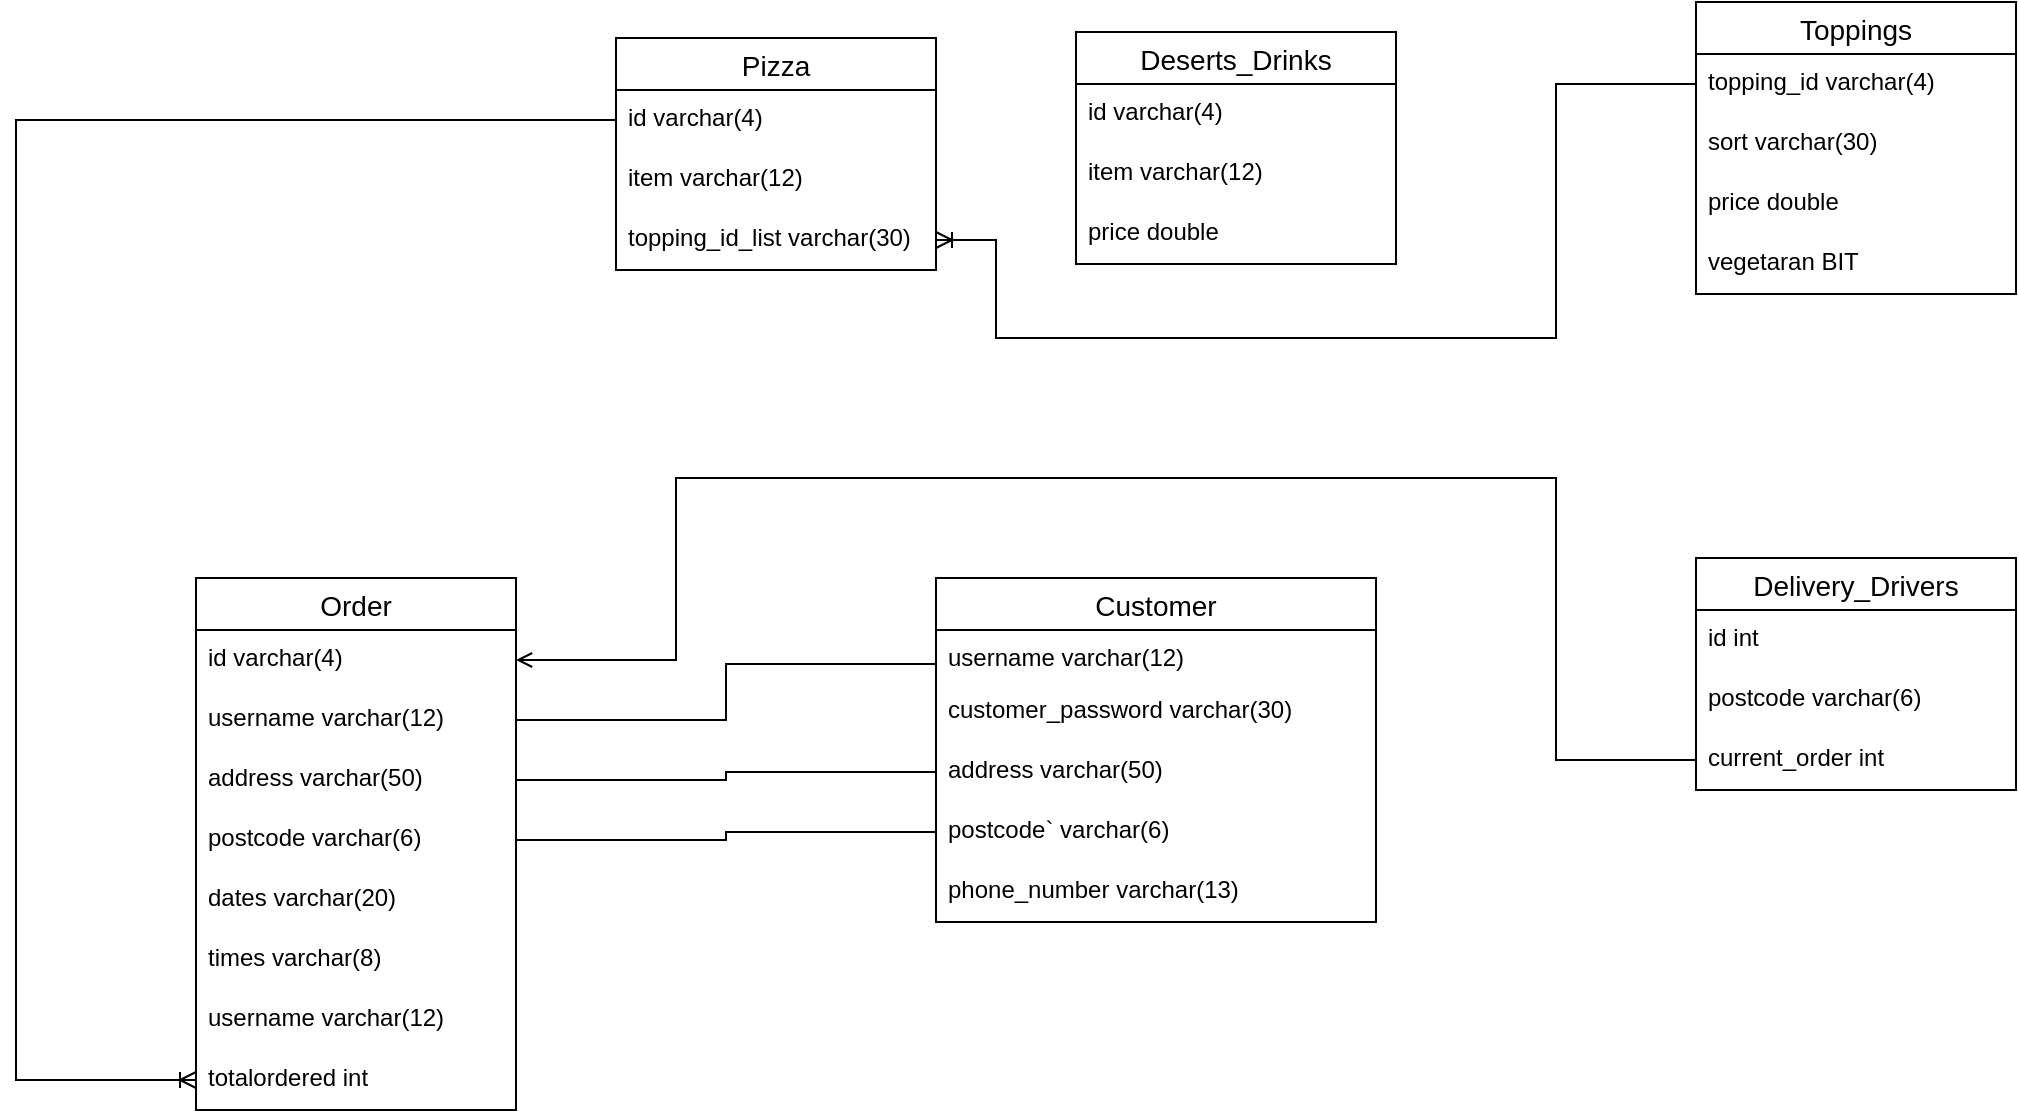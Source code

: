 <mxfile version="20.3.0" type="device"><diagram id="R2lEEEUBdFMjLlhIrx00" name="Page-1"><mxGraphModel dx="2071" dy="754" grid="1" gridSize="10" guides="1" tooltips="1" connect="1" arrows="1" fold="1" page="1" pageScale="1" pageWidth="850" pageHeight="1100" math="0" shadow="0" extFonts="Permanent Marker^https://fonts.googleapis.com/css?family=Permanent+Marker"><root><mxCell id="0"/><mxCell id="1" parent="0"/><mxCell id="ObQ-IxhnsKZEgi1S3CUy-42" value="" style="shape=partialRectangle;connectable=0;fillColor=none;top=0;left=0;bottom=0;right=0;editable=1;overflow=hidden;" vertex="1" parent="1"><mxGeometry x="120" y="400" width="30" height="30" as="geometry"><mxRectangle width="30" height="30" as="alternateBounds"/></mxGeometry></mxCell><mxCell id="ObQ-IxhnsKZEgi1S3CUy-60" value="Delivery_Drivers" style="swimlane;fontStyle=0;childLayout=stackLayout;horizontal=1;startSize=26;horizontalStack=0;resizeParent=1;resizeParentMax=0;resizeLast=0;collapsible=1;marginBottom=0;align=center;fontSize=14;" vertex="1" parent="1"><mxGeometry x="510" y="370" width="160" height="116" as="geometry"/></mxCell><mxCell id="ObQ-IxhnsKZEgi1S3CUy-61" value="id int" style="text;strokeColor=none;fillColor=none;spacingLeft=4;spacingRight=4;overflow=hidden;rotatable=0;points=[[0,0.5],[1,0.5]];portConstraint=eastwest;fontSize=12;" vertex="1" parent="ObQ-IxhnsKZEgi1S3CUy-60"><mxGeometry y="26" width="160" height="30" as="geometry"/></mxCell><mxCell id="ObQ-IxhnsKZEgi1S3CUy-62" value="postcode varchar(6)" style="text;strokeColor=none;fillColor=none;spacingLeft=4;spacingRight=4;overflow=hidden;rotatable=0;points=[[0,0.5],[1,0.5]];portConstraint=eastwest;fontSize=12;" vertex="1" parent="ObQ-IxhnsKZEgi1S3CUy-60"><mxGeometry y="56" width="160" height="30" as="geometry"/></mxCell><mxCell id="ObQ-IxhnsKZEgi1S3CUy-63" value="current_order int" style="text;strokeColor=none;fillColor=none;spacingLeft=4;spacingRight=4;overflow=hidden;rotatable=0;points=[[0,0.5],[1,0.5]];portConstraint=eastwest;fontSize=12;" vertex="1" parent="ObQ-IxhnsKZEgi1S3CUy-60"><mxGeometry y="86" width="160" height="30" as="geometry"/></mxCell><mxCell id="ObQ-IxhnsKZEgi1S3CUy-64" value="Customer" style="swimlane;fontStyle=0;childLayout=stackLayout;horizontal=1;startSize=26;horizontalStack=0;resizeParent=1;resizeParentMax=0;resizeLast=0;collapsible=1;marginBottom=0;align=center;fontSize=14;" vertex="1" parent="1"><mxGeometry x="130" y="380" width="220" height="172" as="geometry"/></mxCell><mxCell id="ObQ-IxhnsKZEgi1S3CUy-65" value="username varchar(12)" style="text;strokeColor=none;fillColor=none;spacingLeft=4;spacingRight=4;overflow=hidden;rotatable=0;points=[[0,0.5],[1,0.5]];portConstraint=eastwest;fontSize=12;" vertex="1" parent="ObQ-IxhnsKZEgi1S3CUy-64"><mxGeometry y="26" width="220" height="26" as="geometry"/></mxCell><mxCell id="ObQ-IxhnsKZEgi1S3CUy-69" value="customer_password varchar(30)" style="text;strokeColor=none;fillColor=none;spacingLeft=4;spacingRight=4;overflow=hidden;rotatable=0;points=[[0,0.5],[1,0.5]];portConstraint=eastwest;fontSize=12;" vertex="1" parent="ObQ-IxhnsKZEgi1S3CUy-64"><mxGeometry y="52" width="220" height="30" as="geometry"/></mxCell><mxCell id="ObQ-IxhnsKZEgi1S3CUy-70" value="address varchar(50)" style="text;strokeColor=none;fillColor=none;spacingLeft=4;spacingRight=4;overflow=hidden;rotatable=0;points=[[0,0.5],[1,0.5]];portConstraint=eastwest;fontSize=12;" vertex="1" parent="ObQ-IxhnsKZEgi1S3CUy-64"><mxGeometry y="82" width="220" height="30" as="geometry"/></mxCell><mxCell id="ObQ-IxhnsKZEgi1S3CUy-66" value="postcode` varchar(6)" style="text;strokeColor=none;fillColor=none;spacingLeft=4;spacingRight=4;overflow=hidden;rotatable=0;points=[[0,0.5],[1,0.5]];portConstraint=eastwest;fontSize=12;" vertex="1" parent="ObQ-IxhnsKZEgi1S3CUy-64"><mxGeometry y="112" width="220" height="30" as="geometry"/></mxCell><mxCell id="ObQ-IxhnsKZEgi1S3CUy-68" value="phone_number varchar(13)" style="text;strokeColor=none;fillColor=none;spacingLeft=4;spacingRight=4;overflow=hidden;rotatable=0;points=[[0,0.5],[1,0.5]];portConstraint=eastwest;fontSize=12;" vertex="1" parent="ObQ-IxhnsKZEgi1S3CUy-64"><mxGeometry y="142" width="220" height="30" as="geometry"/></mxCell><mxCell id="ObQ-IxhnsKZEgi1S3CUy-76" value="Toppings" style="swimlane;fontStyle=0;childLayout=stackLayout;horizontal=1;startSize=26;horizontalStack=0;resizeParent=1;resizeParentMax=0;resizeLast=0;collapsible=1;marginBottom=0;align=center;fontSize=14;" vertex="1" parent="1"><mxGeometry x="510" y="92" width="160" height="146" as="geometry"/></mxCell><mxCell id="ObQ-IxhnsKZEgi1S3CUy-77" value="topping_id varchar(4)" style="text;strokeColor=none;fillColor=none;spacingLeft=4;spacingRight=4;overflow=hidden;rotatable=0;points=[[0,0.5],[1,0.5]];portConstraint=eastwest;fontSize=12;" vertex="1" parent="ObQ-IxhnsKZEgi1S3CUy-76"><mxGeometry y="26" width="160" height="30" as="geometry"/></mxCell><mxCell id="ObQ-IxhnsKZEgi1S3CUy-78" value="sort varchar(30)" style="text;strokeColor=none;fillColor=none;spacingLeft=4;spacingRight=4;overflow=hidden;rotatable=0;points=[[0,0.5],[1,0.5]];portConstraint=eastwest;fontSize=12;" vertex="1" parent="ObQ-IxhnsKZEgi1S3CUy-76"><mxGeometry y="56" width="160" height="30" as="geometry"/></mxCell><mxCell id="ObQ-IxhnsKZEgi1S3CUy-80" value="price double" style="text;strokeColor=none;fillColor=none;spacingLeft=4;spacingRight=4;overflow=hidden;rotatable=0;points=[[0,0.5],[1,0.5]];portConstraint=eastwest;fontSize=12;" vertex="1" parent="ObQ-IxhnsKZEgi1S3CUy-76"><mxGeometry y="86" width="160" height="30" as="geometry"/></mxCell><mxCell id="ObQ-IxhnsKZEgi1S3CUy-79" value="vegetaran BIT" style="text;strokeColor=none;fillColor=none;spacingLeft=4;spacingRight=4;overflow=hidden;rotatable=0;points=[[0,0.5],[1,0.5]];portConstraint=eastwest;fontSize=12;" vertex="1" parent="ObQ-IxhnsKZEgi1S3CUy-76"><mxGeometry y="116" width="160" height="30" as="geometry"/></mxCell><mxCell id="ObQ-IxhnsKZEgi1S3CUy-82" value="Deserts_Drinks" style="swimlane;fontStyle=0;childLayout=stackLayout;horizontal=1;startSize=26;horizontalStack=0;resizeParent=1;resizeParentMax=0;resizeLast=0;collapsible=1;marginBottom=0;align=center;fontSize=14;" vertex="1" parent="1"><mxGeometry x="200" y="107" width="160" height="116" as="geometry"/></mxCell><mxCell id="ObQ-IxhnsKZEgi1S3CUy-83" value="id varchar(4)" style="text;strokeColor=none;fillColor=none;spacingLeft=4;spacingRight=4;overflow=hidden;rotatable=0;points=[[0,0.5],[1,0.5]];portConstraint=eastwest;fontSize=12;" vertex="1" parent="ObQ-IxhnsKZEgi1S3CUy-82"><mxGeometry y="26" width="160" height="30" as="geometry"/></mxCell><mxCell id="ObQ-IxhnsKZEgi1S3CUy-84" value="item varchar(12)" style="text;strokeColor=none;fillColor=none;spacingLeft=4;spacingRight=4;overflow=hidden;rotatable=0;points=[[0,0.5],[1,0.5]];portConstraint=eastwest;fontSize=12;" vertex="1" parent="ObQ-IxhnsKZEgi1S3CUy-82"><mxGeometry y="56" width="160" height="30" as="geometry"/></mxCell><mxCell id="ObQ-IxhnsKZEgi1S3CUy-85" value="price double" style="text;strokeColor=none;fillColor=none;spacingLeft=4;spacingRight=4;overflow=hidden;rotatable=0;points=[[0,0.5],[1,0.5]];portConstraint=eastwest;fontSize=12;" vertex="1" parent="ObQ-IxhnsKZEgi1S3CUy-82"><mxGeometry y="86" width="160" height="30" as="geometry"/></mxCell><mxCell id="ObQ-IxhnsKZEgi1S3CUy-86" value="Pizza" style="swimlane;fontStyle=0;childLayout=stackLayout;horizontal=1;startSize=26;horizontalStack=0;resizeParent=1;resizeParentMax=0;resizeLast=0;collapsible=1;marginBottom=0;align=center;fontSize=14;" vertex="1" parent="1"><mxGeometry x="-30" y="110" width="160" height="116" as="geometry"/></mxCell><mxCell id="ObQ-IxhnsKZEgi1S3CUy-87" value="id varchar(4)" style="text;strokeColor=none;fillColor=none;spacingLeft=4;spacingRight=4;overflow=hidden;rotatable=0;points=[[0,0.5],[1,0.5]];portConstraint=eastwest;fontSize=12;" vertex="1" parent="ObQ-IxhnsKZEgi1S3CUy-86"><mxGeometry y="26" width="160" height="30" as="geometry"/></mxCell><mxCell id="ObQ-IxhnsKZEgi1S3CUy-88" value="item varchar(12)" style="text;strokeColor=none;fillColor=none;spacingLeft=4;spacingRight=4;overflow=hidden;rotatable=0;points=[[0,0.5],[1,0.5]];portConstraint=eastwest;fontSize=12;" vertex="1" parent="ObQ-IxhnsKZEgi1S3CUy-86"><mxGeometry y="56" width="160" height="30" as="geometry"/></mxCell><mxCell id="ObQ-IxhnsKZEgi1S3CUy-89" value="topping_id_list varchar(30)" style="text;strokeColor=none;fillColor=none;spacingLeft=4;spacingRight=4;overflow=hidden;rotatable=0;points=[[0,0.5],[1,0.5]];portConstraint=eastwest;fontSize=12;" vertex="1" parent="ObQ-IxhnsKZEgi1S3CUy-86"><mxGeometry y="86" width="160" height="30" as="geometry"/></mxCell><mxCell id="ObQ-IxhnsKZEgi1S3CUy-90" value="Order" style="swimlane;fontStyle=0;childLayout=stackLayout;horizontal=1;startSize=26;horizontalStack=0;resizeParent=1;resizeParentMax=0;resizeLast=0;collapsible=1;marginBottom=0;align=center;fontSize=14;" vertex="1" parent="1"><mxGeometry x="-240" y="380" width="160" height="266" as="geometry"/></mxCell><mxCell id="ObQ-IxhnsKZEgi1S3CUy-91" value="id varchar(4)" style="text;strokeColor=none;fillColor=none;spacingLeft=4;spacingRight=4;overflow=hidden;rotatable=0;points=[[0,0.5],[1,0.5]];portConstraint=eastwest;fontSize=12;" vertex="1" parent="ObQ-IxhnsKZEgi1S3CUy-90"><mxGeometry y="26" width="160" height="30" as="geometry"/></mxCell><mxCell id="ObQ-IxhnsKZEgi1S3CUy-92" value="username varchar(12)" style="text;strokeColor=none;fillColor=none;spacingLeft=4;spacingRight=4;overflow=hidden;rotatable=0;points=[[0,0.5],[1,0.5]];portConstraint=eastwest;fontSize=12;" vertex="1" parent="ObQ-IxhnsKZEgi1S3CUy-90"><mxGeometry y="56" width="160" height="30" as="geometry"/></mxCell><mxCell id="ObQ-IxhnsKZEgi1S3CUy-97" value="address varchar(50)" style="text;strokeColor=none;fillColor=none;spacingLeft=4;spacingRight=4;overflow=hidden;rotatable=0;points=[[0,0.5],[1,0.5]];portConstraint=eastwest;fontSize=12;" vertex="1" parent="ObQ-IxhnsKZEgi1S3CUy-90"><mxGeometry y="86" width="160" height="30" as="geometry"/></mxCell><mxCell id="ObQ-IxhnsKZEgi1S3CUy-93" value="postcode varchar(6)" style="text;strokeColor=none;fillColor=none;spacingLeft=4;spacingRight=4;overflow=hidden;rotatable=0;points=[[0,0.5],[1,0.5]];portConstraint=eastwest;fontSize=12;" vertex="1" parent="ObQ-IxhnsKZEgi1S3CUy-90"><mxGeometry y="116" width="160" height="30" as="geometry"/></mxCell><mxCell id="ObQ-IxhnsKZEgi1S3CUy-96" value="dates varchar(20)" style="text;strokeColor=none;fillColor=none;spacingLeft=4;spacingRight=4;overflow=hidden;rotatable=0;points=[[0,0.5],[1,0.5]];portConstraint=eastwest;fontSize=12;" vertex="1" parent="ObQ-IxhnsKZEgi1S3CUy-90"><mxGeometry y="146" width="160" height="30" as="geometry"/></mxCell><mxCell id="ObQ-IxhnsKZEgi1S3CUy-94" value="times varchar(8)" style="text;strokeColor=none;fillColor=none;spacingLeft=4;spacingRight=4;overflow=hidden;rotatable=0;points=[[0,0.5],[1,0.5]];portConstraint=eastwest;fontSize=12;" vertex="1" parent="ObQ-IxhnsKZEgi1S3CUy-90"><mxGeometry y="176" width="160" height="30" as="geometry"/></mxCell><mxCell id="ObQ-IxhnsKZEgi1S3CUy-104" value="username varchar(12)" style="text;strokeColor=none;fillColor=none;spacingLeft=4;spacingRight=4;overflow=hidden;rotatable=0;points=[[0,0.5],[1,0.5]];portConstraint=eastwest;fontSize=12;" vertex="1" parent="ObQ-IxhnsKZEgi1S3CUy-90"><mxGeometry y="206" width="160" height="30" as="geometry"/></mxCell><mxCell id="ObQ-IxhnsKZEgi1S3CUy-95" value="totalordered int" style="text;strokeColor=none;fillColor=none;spacingLeft=4;spacingRight=4;overflow=hidden;rotatable=0;points=[[0,0.5],[1,0.5]];portConstraint=eastwest;fontSize=12;" vertex="1" parent="ObQ-IxhnsKZEgi1S3CUy-90"><mxGeometry y="236" width="160" height="30" as="geometry"/></mxCell><mxCell id="ObQ-IxhnsKZEgi1S3CUy-103" style="edgeStyle=orthogonalEdgeStyle;rounded=0;orthogonalLoop=1;jettySize=auto;html=1;exitX=1;exitY=0.5;exitDx=0;exitDy=0;entryX=0;entryY=0.5;entryDx=0;entryDy=0;endArrow=none;endFill=0;startArrow=ERoneToMany;startFill=0;" edge="1" parent="1" source="ObQ-IxhnsKZEgi1S3CUy-89" target="ObQ-IxhnsKZEgi1S3CUy-77"><mxGeometry relative="1" as="geometry"><Array as="points"><mxPoint x="160" y="211"/><mxPoint x="160" y="260"/><mxPoint x="440" y="260"/><mxPoint x="440" y="133"/></Array></mxGeometry></mxCell><mxCell id="ObQ-IxhnsKZEgi1S3CUy-105" style="edgeStyle=orthogonalEdgeStyle;rounded=0;orthogonalLoop=1;jettySize=auto;html=1;exitX=0;exitY=0.5;exitDx=0;exitDy=0;entryX=0;entryY=0.5;entryDx=0;entryDy=0;endArrow=ERoneToMany;endFill=0;" edge="1" parent="1" source="ObQ-IxhnsKZEgi1S3CUy-87" target="ObQ-IxhnsKZEgi1S3CUy-95"><mxGeometry relative="1" as="geometry"><Array as="points"><mxPoint x="-330" y="151"/><mxPoint x="-330" y="631"/></Array></mxGeometry></mxCell><mxCell id="ObQ-IxhnsKZEgi1S3CUy-106" style="edgeStyle=orthogonalEdgeStyle;rounded=0;orthogonalLoop=1;jettySize=auto;html=1;exitX=1;exitY=0.5;exitDx=0;exitDy=0;entryX=0;entryY=0.5;entryDx=0;entryDy=0;endArrow=none;endFill=0;startArrow=open;startFill=0;" edge="1" parent="1" source="ObQ-IxhnsKZEgi1S3CUy-91" target="ObQ-IxhnsKZEgi1S3CUy-63"><mxGeometry relative="1" as="geometry"><Array as="points"><mxPoint y="421"/><mxPoint y="330"/><mxPoint x="440" y="330"/><mxPoint x="440" y="471"/></Array></mxGeometry></mxCell><mxCell id="ObQ-IxhnsKZEgi1S3CUy-108" style="edgeStyle=orthogonalEdgeStyle;rounded=0;orthogonalLoop=1;jettySize=auto;html=1;exitX=1;exitY=0.5;exitDx=0;exitDy=0;entryX=0;entryY=0.5;entryDx=0;entryDy=0;endArrow=none;endFill=0;" edge="1" parent="1" source="ObQ-IxhnsKZEgi1S3CUy-97" target="ObQ-IxhnsKZEgi1S3CUy-70"><mxGeometry relative="1" as="geometry"/></mxCell><mxCell id="ObQ-IxhnsKZEgi1S3CUy-109" style="edgeStyle=orthogonalEdgeStyle;rounded=0;orthogonalLoop=1;jettySize=auto;html=1;exitX=1;exitY=0.5;exitDx=0;exitDy=0;entryX=0;entryY=0.25;entryDx=0;entryDy=0;endArrow=none;endFill=0;" edge="1" parent="1" source="ObQ-IxhnsKZEgi1S3CUy-92" target="ObQ-IxhnsKZEgi1S3CUy-64"><mxGeometry relative="1" as="geometry"/></mxCell><mxCell id="ObQ-IxhnsKZEgi1S3CUy-110" style="edgeStyle=orthogonalEdgeStyle;rounded=0;orthogonalLoop=1;jettySize=auto;html=1;exitX=1;exitY=0.5;exitDx=0;exitDy=0;entryX=0;entryY=0.5;entryDx=0;entryDy=0;endArrow=none;endFill=0;" edge="1" parent="1" source="ObQ-IxhnsKZEgi1S3CUy-93" target="ObQ-IxhnsKZEgi1S3CUy-66"><mxGeometry relative="1" as="geometry"/></mxCell></root></mxGraphModel></diagram></mxfile>